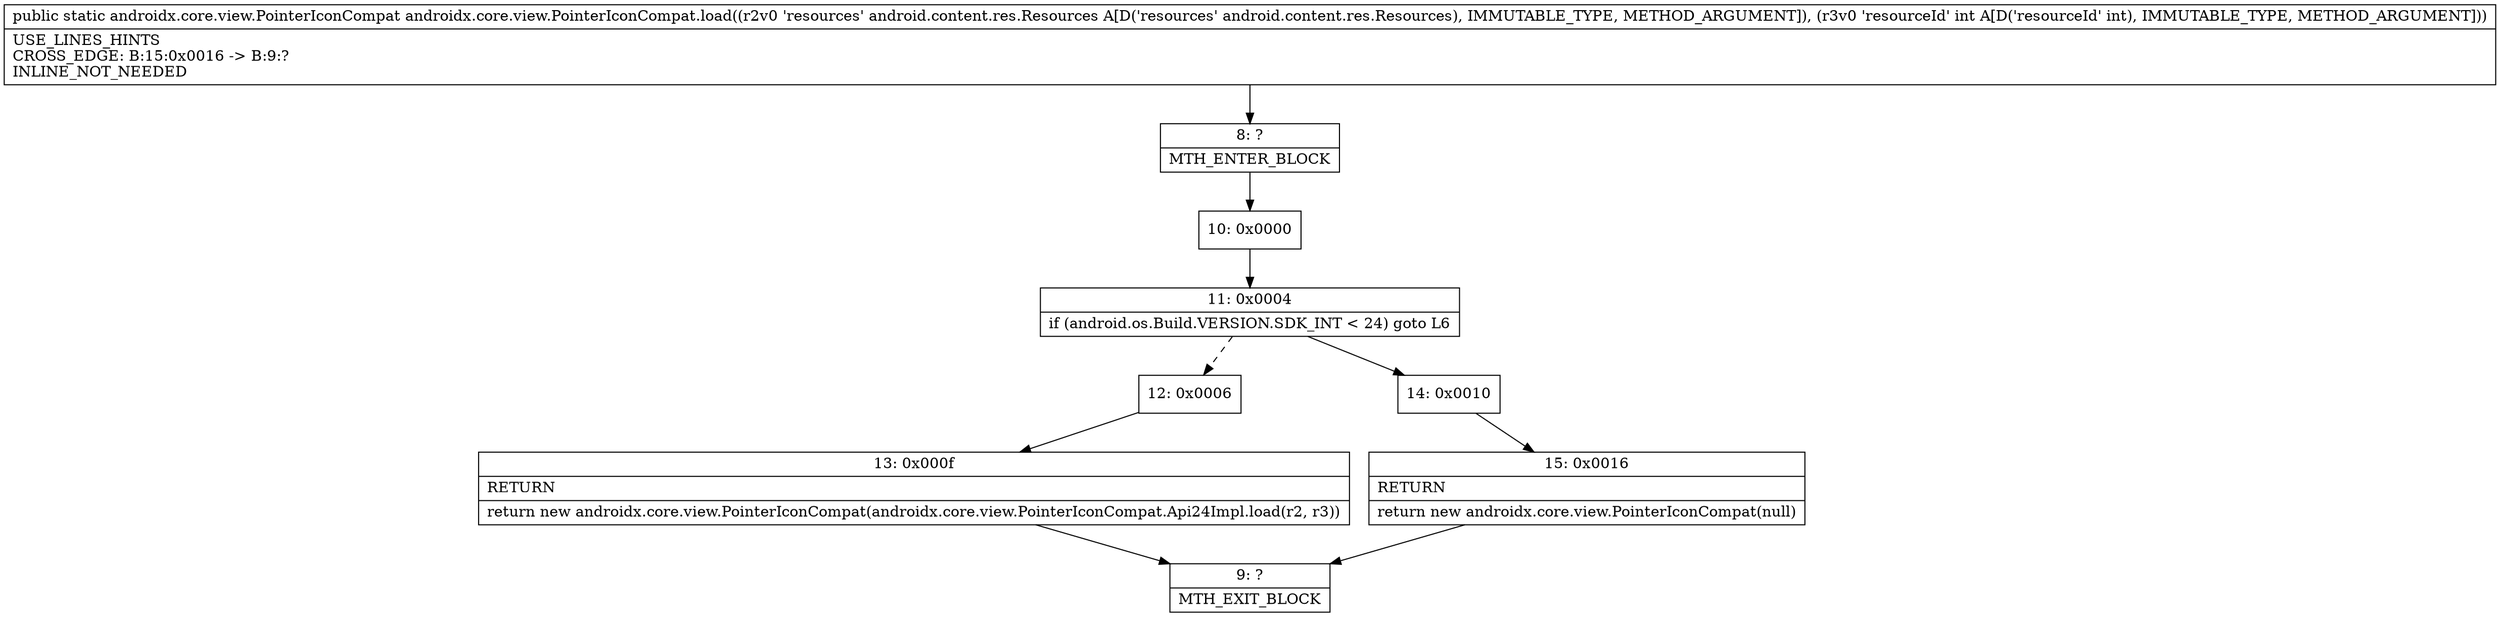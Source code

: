 digraph "CFG forandroidx.core.view.PointerIconCompat.load(Landroid\/content\/res\/Resources;I)Landroidx\/core\/view\/PointerIconCompat;" {
Node_8 [shape=record,label="{8\:\ ?|MTH_ENTER_BLOCK\l}"];
Node_10 [shape=record,label="{10\:\ 0x0000}"];
Node_11 [shape=record,label="{11\:\ 0x0004|if (android.os.Build.VERSION.SDK_INT \< 24) goto L6\l}"];
Node_12 [shape=record,label="{12\:\ 0x0006}"];
Node_13 [shape=record,label="{13\:\ 0x000f|RETURN\l|return new androidx.core.view.PointerIconCompat(androidx.core.view.PointerIconCompat.Api24Impl.load(r2, r3))\l}"];
Node_9 [shape=record,label="{9\:\ ?|MTH_EXIT_BLOCK\l}"];
Node_14 [shape=record,label="{14\:\ 0x0010}"];
Node_15 [shape=record,label="{15\:\ 0x0016|RETURN\l|return new androidx.core.view.PointerIconCompat(null)\l}"];
MethodNode[shape=record,label="{public static androidx.core.view.PointerIconCompat androidx.core.view.PointerIconCompat.load((r2v0 'resources' android.content.res.Resources A[D('resources' android.content.res.Resources), IMMUTABLE_TYPE, METHOD_ARGUMENT]), (r3v0 'resourceId' int A[D('resourceId' int), IMMUTABLE_TYPE, METHOD_ARGUMENT]))  | USE_LINES_HINTS\lCROSS_EDGE: B:15:0x0016 \-\> B:9:?\lINLINE_NOT_NEEDED\l}"];
MethodNode -> Node_8;Node_8 -> Node_10;
Node_10 -> Node_11;
Node_11 -> Node_12[style=dashed];
Node_11 -> Node_14;
Node_12 -> Node_13;
Node_13 -> Node_9;
Node_14 -> Node_15;
Node_15 -> Node_9;
}

